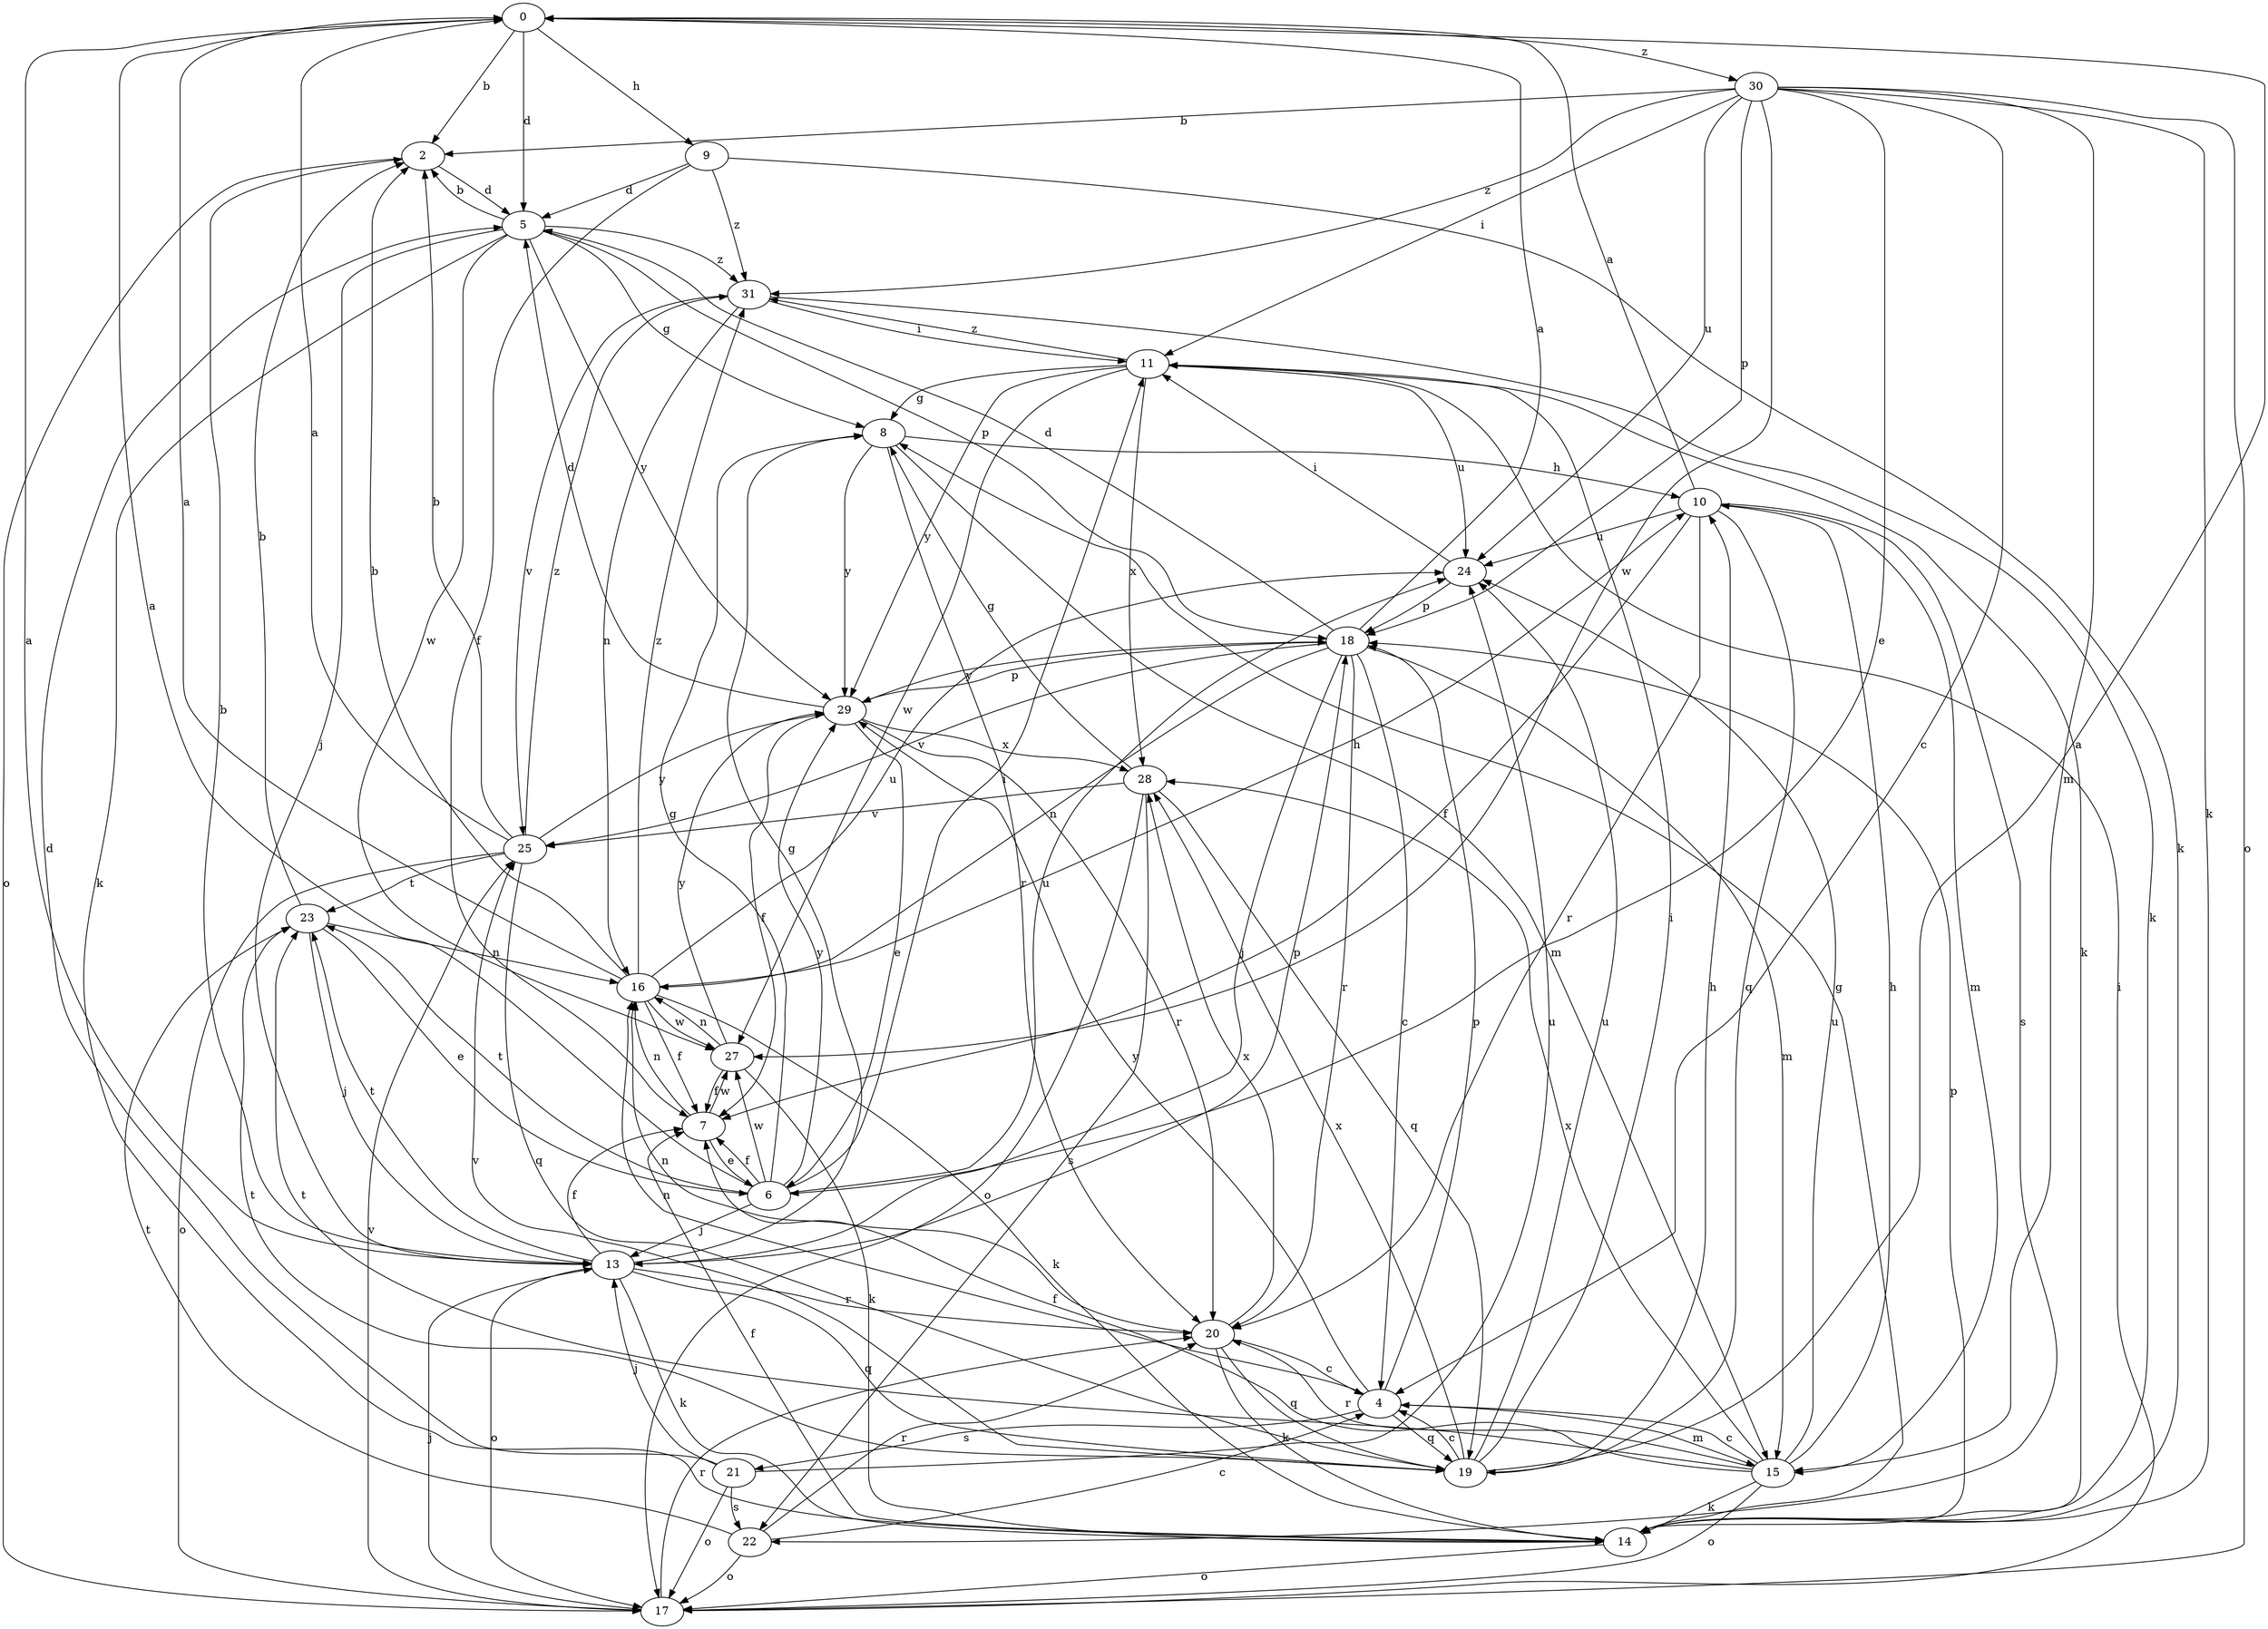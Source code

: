 strict digraph  {
0;
2;
4;
5;
6;
7;
8;
9;
10;
11;
13;
14;
15;
16;
17;
18;
19;
20;
21;
22;
23;
24;
25;
27;
28;
29;
30;
31;
0 -> 2  [label=b];
0 -> 5  [label=d];
0 -> 9  [label=h];
0 -> 30  [label=z];
2 -> 5  [label=d];
2 -> 17  [label=o];
4 -> 15  [label=m];
4 -> 16  [label=n];
4 -> 18  [label=p];
4 -> 19  [label=q];
4 -> 21  [label=s];
4 -> 29  [label=y];
5 -> 2  [label=b];
5 -> 8  [label=g];
5 -> 13  [label=j];
5 -> 14  [label=k];
5 -> 18  [label=p];
5 -> 27  [label=w];
5 -> 29  [label=y];
5 -> 31  [label=z];
6 -> 0  [label=a];
6 -> 7  [label=f];
6 -> 8  [label=g];
6 -> 11  [label=i];
6 -> 13  [label=j];
6 -> 23  [label=t];
6 -> 24  [label=u];
6 -> 27  [label=w];
6 -> 29  [label=y];
7 -> 6  [label=e];
7 -> 16  [label=n];
7 -> 27  [label=w];
8 -> 10  [label=h];
8 -> 15  [label=m];
8 -> 20  [label=r];
8 -> 29  [label=y];
9 -> 5  [label=d];
9 -> 7  [label=f];
9 -> 14  [label=k];
9 -> 31  [label=z];
10 -> 0  [label=a];
10 -> 7  [label=f];
10 -> 15  [label=m];
10 -> 19  [label=q];
10 -> 20  [label=r];
10 -> 22  [label=s];
10 -> 24  [label=u];
11 -> 8  [label=g];
11 -> 14  [label=k];
11 -> 24  [label=u];
11 -> 27  [label=w];
11 -> 28  [label=x];
11 -> 29  [label=y];
11 -> 31  [label=z];
13 -> 0  [label=a];
13 -> 2  [label=b];
13 -> 7  [label=f];
13 -> 8  [label=g];
13 -> 14  [label=k];
13 -> 17  [label=o];
13 -> 18  [label=p];
13 -> 19  [label=q];
13 -> 20  [label=r];
13 -> 23  [label=t];
14 -> 7  [label=f];
14 -> 8  [label=g];
14 -> 17  [label=o];
14 -> 18  [label=p];
15 -> 4  [label=c];
15 -> 7  [label=f];
15 -> 10  [label=h];
15 -> 14  [label=k];
15 -> 17  [label=o];
15 -> 20  [label=r];
15 -> 23  [label=t];
15 -> 24  [label=u];
15 -> 28  [label=x];
16 -> 0  [label=a];
16 -> 2  [label=b];
16 -> 7  [label=f];
16 -> 10  [label=h];
16 -> 14  [label=k];
16 -> 24  [label=u];
16 -> 27  [label=w];
16 -> 31  [label=z];
17 -> 11  [label=i];
17 -> 13  [label=j];
17 -> 20  [label=r];
17 -> 25  [label=v];
18 -> 0  [label=a];
18 -> 4  [label=c];
18 -> 5  [label=d];
18 -> 13  [label=j];
18 -> 15  [label=m];
18 -> 16  [label=n];
18 -> 20  [label=r];
18 -> 25  [label=v];
18 -> 29  [label=y];
19 -> 0  [label=a];
19 -> 4  [label=c];
19 -> 10  [label=h];
19 -> 11  [label=i];
19 -> 23  [label=t];
19 -> 24  [label=u];
19 -> 25  [label=v];
19 -> 28  [label=x];
20 -> 4  [label=c];
20 -> 14  [label=k];
20 -> 16  [label=n];
20 -> 19  [label=q];
20 -> 28  [label=x];
21 -> 5  [label=d];
21 -> 13  [label=j];
21 -> 17  [label=o];
21 -> 22  [label=s];
21 -> 24  [label=u];
22 -> 4  [label=c];
22 -> 17  [label=o];
22 -> 20  [label=r];
22 -> 23  [label=t];
23 -> 2  [label=b];
23 -> 6  [label=e];
23 -> 13  [label=j];
23 -> 16  [label=n];
24 -> 11  [label=i];
24 -> 18  [label=p];
25 -> 0  [label=a];
25 -> 2  [label=b];
25 -> 17  [label=o];
25 -> 19  [label=q];
25 -> 23  [label=t];
25 -> 29  [label=y];
25 -> 31  [label=z];
27 -> 7  [label=f];
27 -> 14  [label=k];
27 -> 16  [label=n];
27 -> 29  [label=y];
28 -> 8  [label=g];
28 -> 17  [label=o];
28 -> 19  [label=q];
28 -> 22  [label=s];
28 -> 25  [label=v];
29 -> 5  [label=d];
29 -> 6  [label=e];
29 -> 7  [label=f];
29 -> 18  [label=p];
29 -> 20  [label=r];
29 -> 28  [label=x];
30 -> 2  [label=b];
30 -> 4  [label=c];
30 -> 6  [label=e];
30 -> 11  [label=i];
30 -> 14  [label=k];
30 -> 15  [label=m];
30 -> 17  [label=o];
30 -> 18  [label=p];
30 -> 24  [label=u];
30 -> 27  [label=w];
30 -> 31  [label=z];
31 -> 11  [label=i];
31 -> 14  [label=k];
31 -> 16  [label=n];
31 -> 25  [label=v];
}
